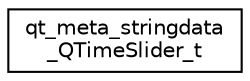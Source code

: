 digraph "Graphical Class Hierarchy"
{
  edge [fontname="Helvetica",fontsize="10",labelfontname="Helvetica",labelfontsize="10"];
  node [fontname="Helvetica",fontsize="10",shape=record];
  rankdir="LR";
  Node0 [label="qt_meta_stringdata\l_QTimeSlider_t",height=0.2,width=0.4,color="black", fillcolor="white", style="filled",URL="$structqt__meta__stringdata___q_time_slider__t.html"];
}
